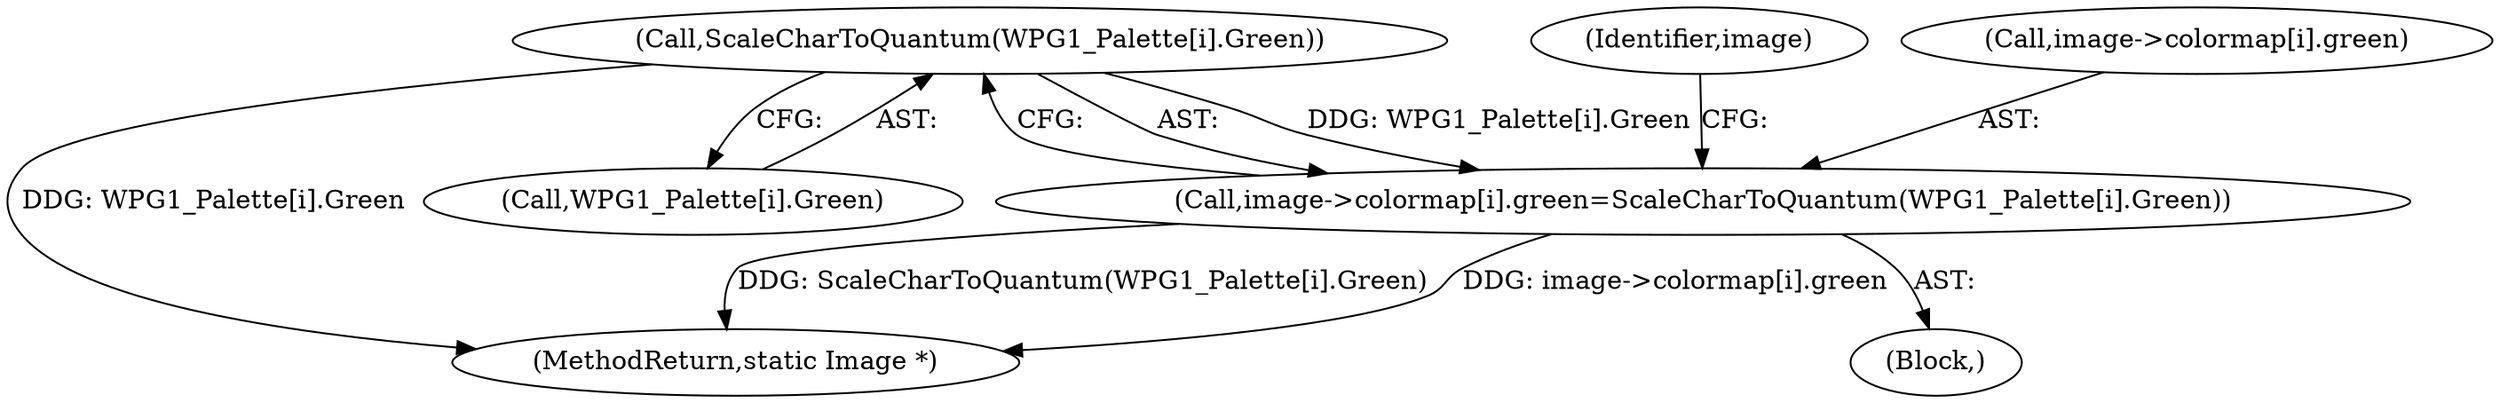digraph "0_ImageMagick_d9b2209a69ee90d8df81fb124eb66f593eb9f599_0@array" {
"1000848" [label="(Call,ScaleCharToQuantum(WPG1_Palette[i].Green))"];
"1000840" [label="(Call,image->colormap[i].green=ScaleCharToQuantum(WPG1_Palette[i].Green))"];
"1000825" [label="(Block,)"];
"1000858" [label="(Identifier,image)"];
"1000841" [label="(Call,image->colormap[i].green)"];
"1001914" [label="(MethodReturn,static Image *)"];
"1000840" [label="(Call,image->colormap[i].green=ScaleCharToQuantum(WPG1_Palette[i].Green))"];
"1000849" [label="(Call,WPG1_Palette[i].Green)"];
"1000848" [label="(Call,ScaleCharToQuantum(WPG1_Palette[i].Green))"];
"1000848" -> "1000840"  [label="AST: "];
"1000848" -> "1000849"  [label="CFG: "];
"1000849" -> "1000848"  [label="AST: "];
"1000840" -> "1000848"  [label="CFG: "];
"1000848" -> "1001914"  [label="DDG: WPG1_Palette[i].Green"];
"1000848" -> "1000840"  [label="DDG: WPG1_Palette[i].Green"];
"1000840" -> "1000825"  [label="AST: "];
"1000841" -> "1000840"  [label="AST: "];
"1000858" -> "1000840"  [label="CFG: "];
"1000840" -> "1001914"  [label="DDG: ScaleCharToQuantum(WPG1_Palette[i].Green)"];
"1000840" -> "1001914"  [label="DDG: image->colormap[i].green"];
}
